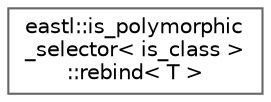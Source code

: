 digraph "类继承关系图"
{
 // LATEX_PDF_SIZE
  bgcolor="transparent";
  edge [fontname=Helvetica,fontsize=10,labelfontname=Helvetica,labelfontsize=10];
  node [fontname=Helvetica,fontsize=10,shape=box,height=0.2,width=0.4];
  rankdir="LR";
  Node0 [id="Node000000",label="eastl::is_polymorphic\l_selector\< is_class \>\l::rebind\< T \>",height=0.2,width=0.4,color="grey40", fillcolor="white", style="filled",URL="$structeastl_1_1is__polymorphic__selector_1_1rebind.html",tooltip=" "];
}
